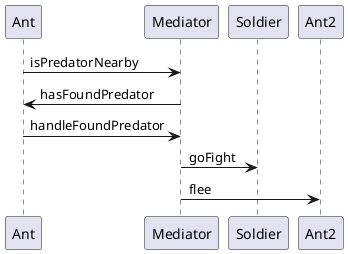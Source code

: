 @startuml
'https://plantuml.com/sequence-diagram


Ant -> Mediator : isPredatorNearby
Mediator -> Ant : hasFoundPredator
Ant -> Mediator : handleFoundPredator
Mediator -> Soldier : goFight
Mediator -> Ant2 : flee

@enduml